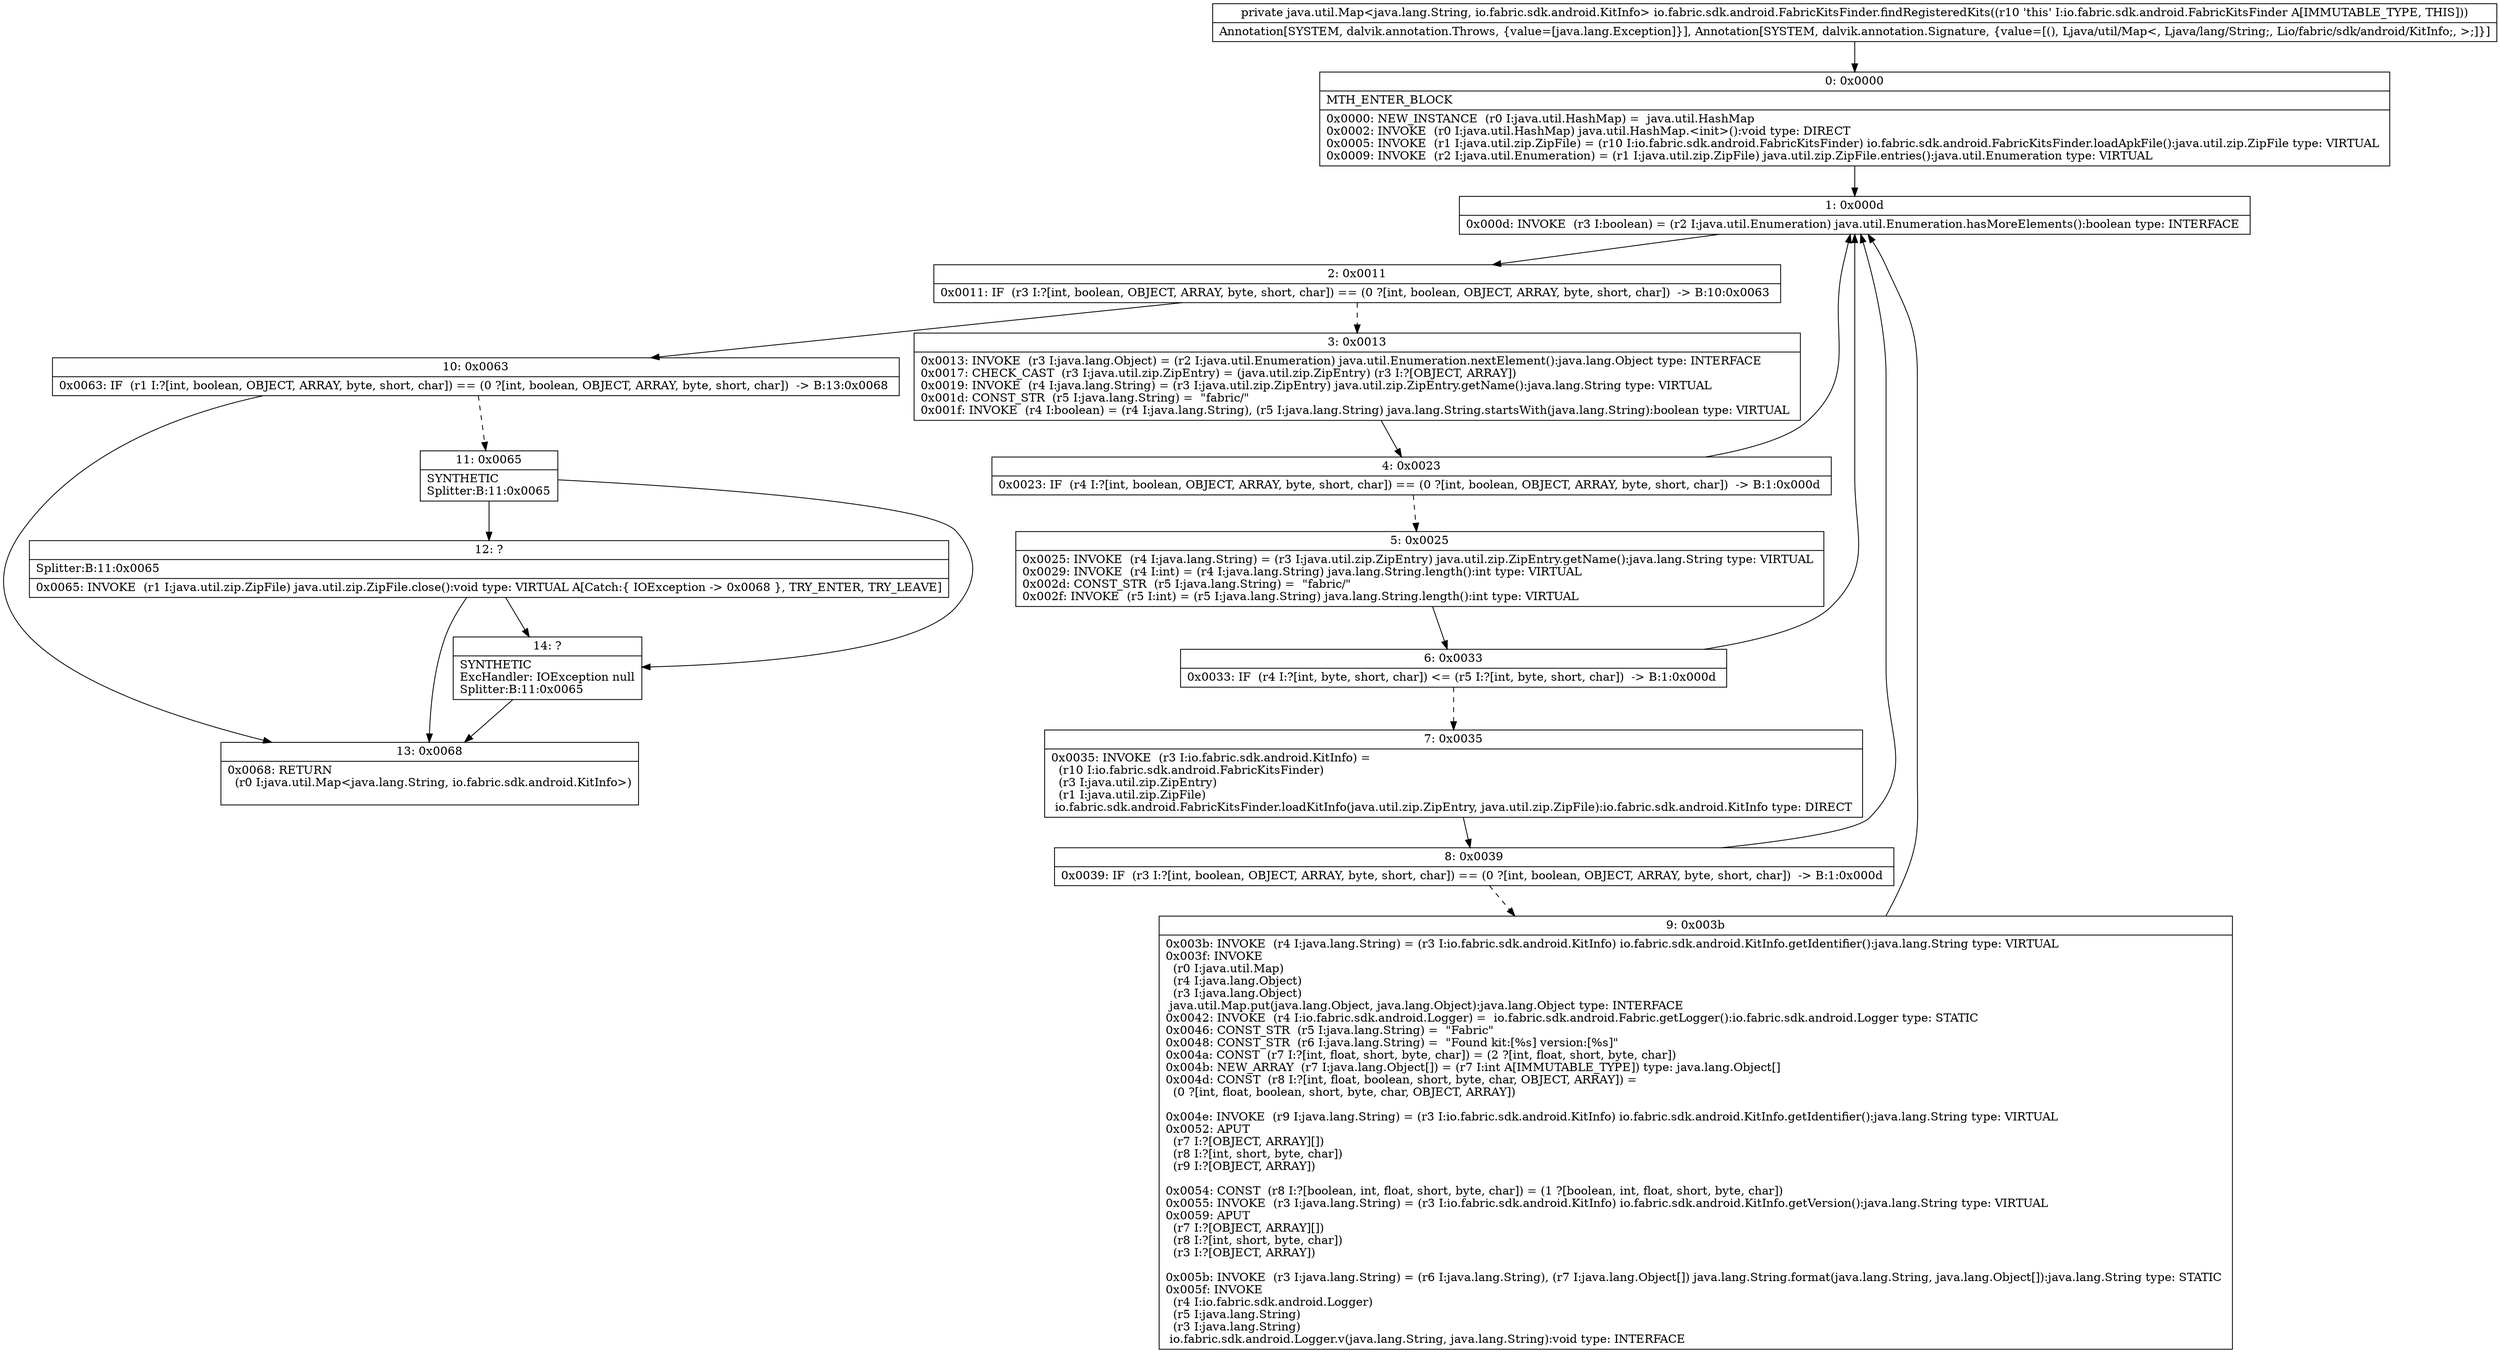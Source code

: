 digraph "CFG forio.fabric.sdk.android.FabricKitsFinder.findRegisteredKits()Ljava\/util\/Map;" {
Node_0 [shape=record,label="{0\:\ 0x0000|MTH_ENTER_BLOCK\l|0x0000: NEW_INSTANCE  (r0 I:java.util.HashMap) =  java.util.HashMap \l0x0002: INVOKE  (r0 I:java.util.HashMap) java.util.HashMap.\<init\>():void type: DIRECT \l0x0005: INVOKE  (r1 I:java.util.zip.ZipFile) = (r10 I:io.fabric.sdk.android.FabricKitsFinder) io.fabric.sdk.android.FabricKitsFinder.loadApkFile():java.util.zip.ZipFile type: VIRTUAL \l0x0009: INVOKE  (r2 I:java.util.Enumeration) = (r1 I:java.util.zip.ZipFile) java.util.zip.ZipFile.entries():java.util.Enumeration type: VIRTUAL \l}"];
Node_1 [shape=record,label="{1\:\ 0x000d|0x000d: INVOKE  (r3 I:boolean) = (r2 I:java.util.Enumeration) java.util.Enumeration.hasMoreElements():boolean type: INTERFACE \l}"];
Node_2 [shape=record,label="{2\:\ 0x0011|0x0011: IF  (r3 I:?[int, boolean, OBJECT, ARRAY, byte, short, char]) == (0 ?[int, boolean, OBJECT, ARRAY, byte, short, char])  \-\> B:10:0x0063 \l}"];
Node_3 [shape=record,label="{3\:\ 0x0013|0x0013: INVOKE  (r3 I:java.lang.Object) = (r2 I:java.util.Enumeration) java.util.Enumeration.nextElement():java.lang.Object type: INTERFACE \l0x0017: CHECK_CAST  (r3 I:java.util.zip.ZipEntry) = (java.util.zip.ZipEntry) (r3 I:?[OBJECT, ARRAY]) \l0x0019: INVOKE  (r4 I:java.lang.String) = (r3 I:java.util.zip.ZipEntry) java.util.zip.ZipEntry.getName():java.lang.String type: VIRTUAL \l0x001d: CONST_STR  (r5 I:java.lang.String) =  \"fabric\/\" \l0x001f: INVOKE  (r4 I:boolean) = (r4 I:java.lang.String), (r5 I:java.lang.String) java.lang.String.startsWith(java.lang.String):boolean type: VIRTUAL \l}"];
Node_4 [shape=record,label="{4\:\ 0x0023|0x0023: IF  (r4 I:?[int, boolean, OBJECT, ARRAY, byte, short, char]) == (0 ?[int, boolean, OBJECT, ARRAY, byte, short, char])  \-\> B:1:0x000d \l}"];
Node_5 [shape=record,label="{5\:\ 0x0025|0x0025: INVOKE  (r4 I:java.lang.String) = (r3 I:java.util.zip.ZipEntry) java.util.zip.ZipEntry.getName():java.lang.String type: VIRTUAL \l0x0029: INVOKE  (r4 I:int) = (r4 I:java.lang.String) java.lang.String.length():int type: VIRTUAL \l0x002d: CONST_STR  (r5 I:java.lang.String) =  \"fabric\/\" \l0x002f: INVOKE  (r5 I:int) = (r5 I:java.lang.String) java.lang.String.length():int type: VIRTUAL \l}"];
Node_6 [shape=record,label="{6\:\ 0x0033|0x0033: IF  (r4 I:?[int, byte, short, char]) \<= (r5 I:?[int, byte, short, char])  \-\> B:1:0x000d \l}"];
Node_7 [shape=record,label="{7\:\ 0x0035|0x0035: INVOKE  (r3 I:io.fabric.sdk.android.KitInfo) = \l  (r10 I:io.fabric.sdk.android.FabricKitsFinder)\l  (r3 I:java.util.zip.ZipEntry)\l  (r1 I:java.util.zip.ZipFile)\l io.fabric.sdk.android.FabricKitsFinder.loadKitInfo(java.util.zip.ZipEntry, java.util.zip.ZipFile):io.fabric.sdk.android.KitInfo type: DIRECT \l}"];
Node_8 [shape=record,label="{8\:\ 0x0039|0x0039: IF  (r3 I:?[int, boolean, OBJECT, ARRAY, byte, short, char]) == (0 ?[int, boolean, OBJECT, ARRAY, byte, short, char])  \-\> B:1:0x000d \l}"];
Node_9 [shape=record,label="{9\:\ 0x003b|0x003b: INVOKE  (r4 I:java.lang.String) = (r3 I:io.fabric.sdk.android.KitInfo) io.fabric.sdk.android.KitInfo.getIdentifier():java.lang.String type: VIRTUAL \l0x003f: INVOKE  \l  (r0 I:java.util.Map)\l  (r4 I:java.lang.Object)\l  (r3 I:java.lang.Object)\l java.util.Map.put(java.lang.Object, java.lang.Object):java.lang.Object type: INTERFACE \l0x0042: INVOKE  (r4 I:io.fabric.sdk.android.Logger) =  io.fabric.sdk.android.Fabric.getLogger():io.fabric.sdk.android.Logger type: STATIC \l0x0046: CONST_STR  (r5 I:java.lang.String) =  \"Fabric\" \l0x0048: CONST_STR  (r6 I:java.lang.String) =  \"Found kit:[%s] version:[%s]\" \l0x004a: CONST  (r7 I:?[int, float, short, byte, char]) = (2 ?[int, float, short, byte, char]) \l0x004b: NEW_ARRAY  (r7 I:java.lang.Object[]) = (r7 I:int A[IMMUTABLE_TYPE]) type: java.lang.Object[] \l0x004d: CONST  (r8 I:?[int, float, boolean, short, byte, char, OBJECT, ARRAY]) = \l  (0 ?[int, float, boolean, short, byte, char, OBJECT, ARRAY])\l \l0x004e: INVOKE  (r9 I:java.lang.String) = (r3 I:io.fabric.sdk.android.KitInfo) io.fabric.sdk.android.KitInfo.getIdentifier():java.lang.String type: VIRTUAL \l0x0052: APUT  \l  (r7 I:?[OBJECT, ARRAY][])\l  (r8 I:?[int, short, byte, char])\l  (r9 I:?[OBJECT, ARRAY])\l \l0x0054: CONST  (r8 I:?[boolean, int, float, short, byte, char]) = (1 ?[boolean, int, float, short, byte, char]) \l0x0055: INVOKE  (r3 I:java.lang.String) = (r3 I:io.fabric.sdk.android.KitInfo) io.fabric.sdk.android.KitInfo.getVersion():java.lang.String type: VIRTUAL \l0x0059: APUT  \l  (r7 I:?[OBJECT, ARRAY][])\l  (r8 I:?[int, short, byte, char])\l  (r3 I:?[OBJECT, ARRAY])\l \l0x005b: INVOKE  (r3 I:java.lang.String) = (r6 I:java.lang.String), (r7 I:java.lang.Object[]) java.lang.String.format(java.lang.String, java.lang.Object[]):java.lang.String type: STATIC \l0x005f: INVOKE  \l  (r4 I:io.fabric.sdk.android.Logger)\l  (r5 I:java.lang.String)\l  (r3 I:java.lang.String)\l io.fabric.sdk.android.Logger.v(java.lang.String, java.lang.String):void type: INTERFACE \l}"];
Node_10 [shape=record,label="{10\:\ 0x0063|0x0063: IF  (r1 I:?[int, boolean, OBJECT, ARRAY, byte, short, char]) == (0 ?[int, boolean, OBJECT, ARRAY, byte, short, char])  \-\> B:13:0x0068 \l}"];
Node_11 [shape=record,label="{11\:\ 0x0065|SYNTHETIC\lSplitter:B:11:0x0065\l}"];
Node_12 [shape=record,label="{12\:\ ?|Splitter:B:11:0x0065\l|0x0065: INVOKE  (r1 I:java.util.zip.ZipFile) java.util.zip.ZipFile.close():void type: VIRTUAL A[Catch:\{ IOException \-\> 0x0068 \}, TRY_ENTER, TRY_LEAVE]\l}"];
Node_13 [shape=record,label="{13\:\ 0x0068|0x0068: RETURN  \l  (r0 I:java.util.Map\<java.lang.String, io.fabric.sdk.android.KitInfo\>)\l \l}"];
Node_14 [shape=record,label="{14\:\ ?|SYNTHETIC\lExcHandler: IOException null\lSplitter:B:11:0x0065\l}"];
MethodNode[shape=record,label="{private java.util.Map\<java.lang.String, io.fabric.sdk.android.KitInfo\> io.fabric.sdk.android.FabricKitsFinder.findRegisteredKits((r10 'this' I:io.fabric.sdk.android.FabricKitsFinder A[IMMUTABLE_TYPE, THIS]))  | Annotation[SYSTEM, dalvik.annotation.Throws, \{value=[java.lang.Exception]\}], Annotation[SYSTEM, dalvik.annotation.Signature, \{value=[(), Ljava\/util\/Map\<, Ljava\/lang\/String;, Lio\/fabric\/sdk\/android\/KitInfo;, \>;]\}]\l}"];
MethodNode -> Node_0;
Node_0 -> Node_1;
Node_1 -> Node_2;
Node_2 -> Node_3[style=dashed];
Node_2 -> Node_10;
Node_3 -> Node_4;
Node_4 -> Node_1;
Node_4 -> Node_5[style=dashed];
Node_5 -> Node_6;
Node_6 -> Node_1;
Node_6 -> Node_7[style=dashed];
Node_7 -> Node_8;
Node_8 -> Node_1;
Node_8 -> Node_9[style=dashed];
Node_9 -> Node_1;
Node_10 -> Node_11[style=dashed];
Node_10 -> Node_13;
Node_11 -> Node_12;
Node_11 -> Node_14;
Node_12 -> Node_13;
Node_12 -> Node_14;
Node_14 -> Node_13;
}

